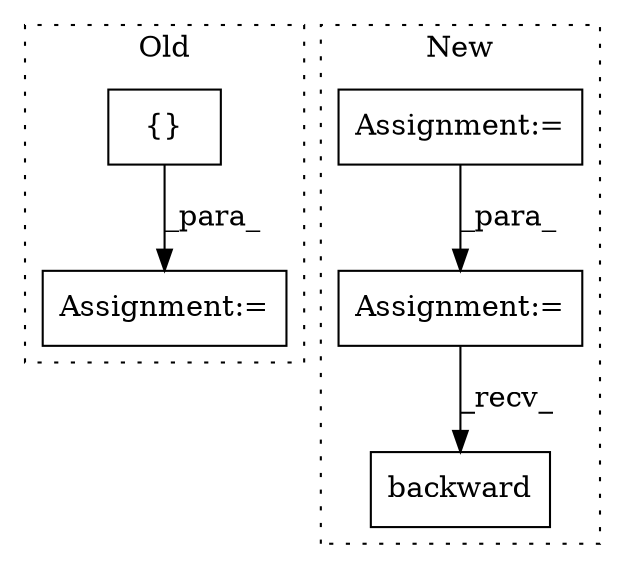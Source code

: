 digraph G {
subgraph cluster0 {
1 [label="{}" a="4" s="448,452" l="1,1" shape="box"];
3 [label="Assignment:=" a="7" s="385" l="1" shape="box"];
label = "Old";
style="dotted";
}
subgraph cluster1 {
2 [label="backward" a="32" s="842,855" l="9,1" shape="box"];
4 [label="Assignment:=" a="7" s="744" l="1" shape="box"];
5 [label="Assignment:=" a="7" s="799" l="2" shape="box"];
label = "New";
style="dotted";
}
1 -> 3 [label="_para_"];
4 -> 5 [label="_para_"];
5 -> 2 [label="_recv_"];
}